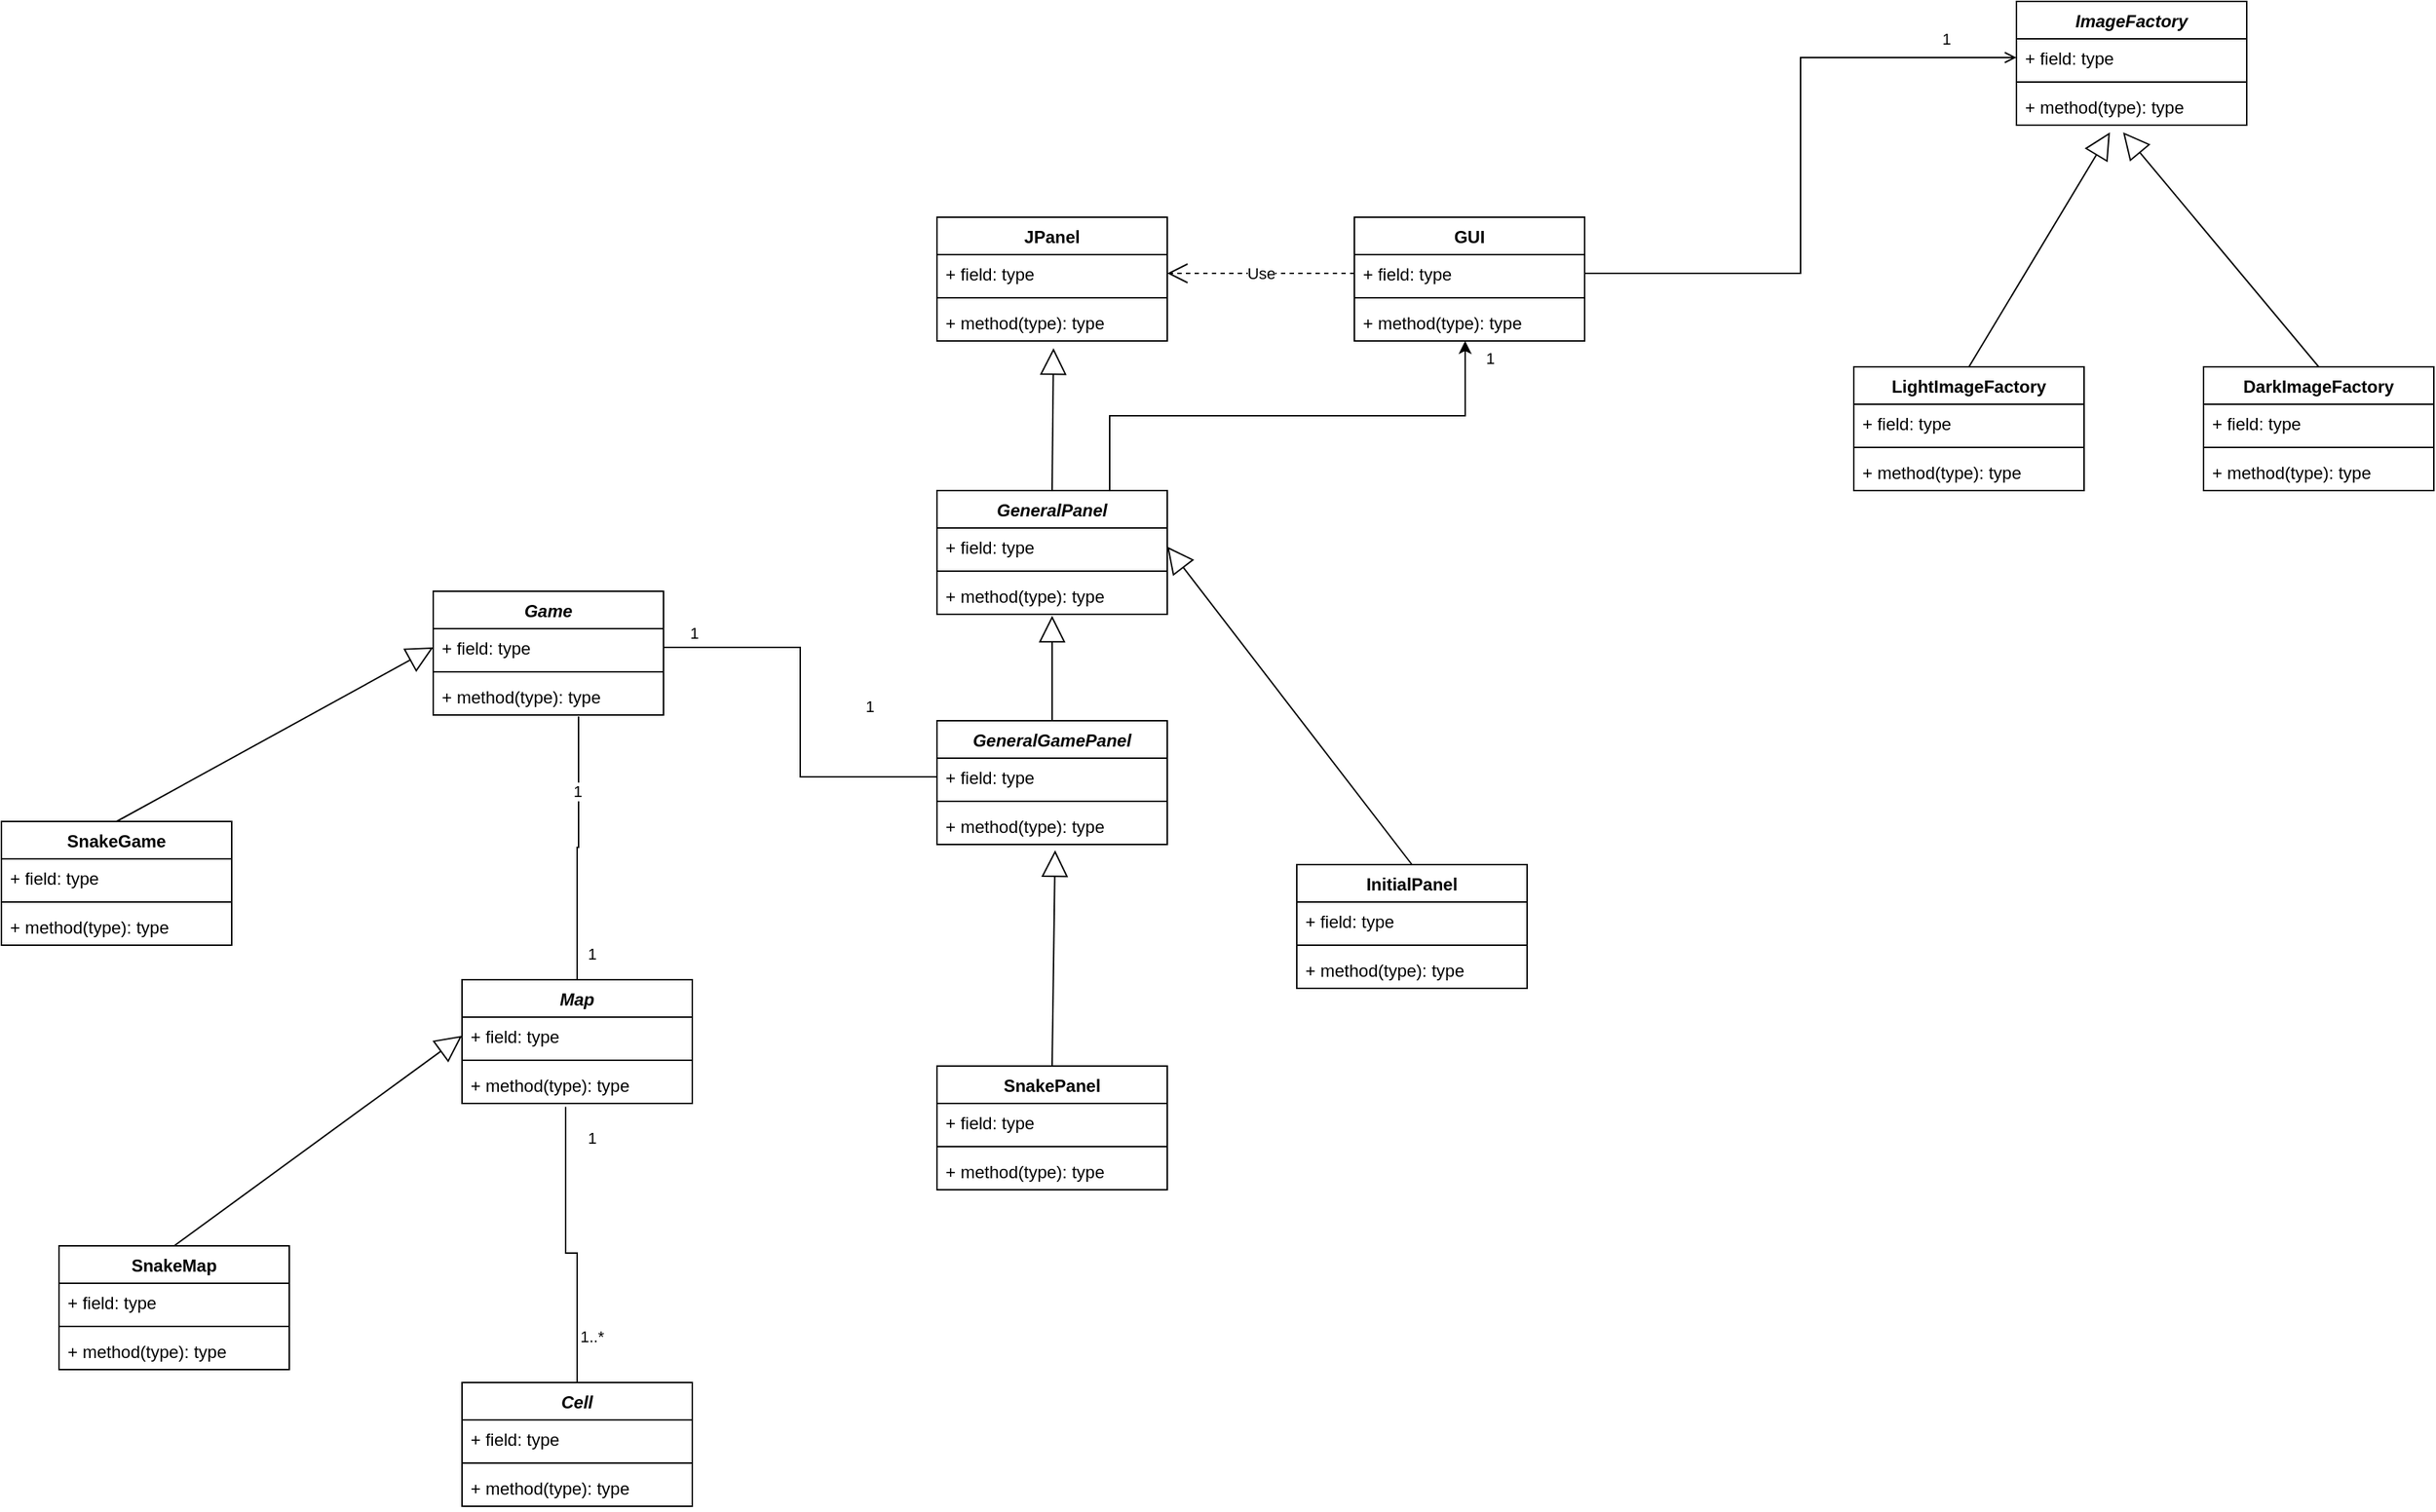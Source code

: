 <mxfile version="17.4.6" type="device"><diagram id="C5RBs43oDa-KdzZeNtuy" name="Page-1"><mxGraphModel dx="2249" dy="1923" grid="1" gridSize="10" guides="1" tooltips="1" connect="1" arrows="1" fold="1" page="1" pageScale="1" pageWidth="827" pageHeight="1169" math="0" shadow="0"><root><mxCell id="WIyWlLk6GJQsqaUBKTNV-0"/><mxCell id="WIyWlLk6GJQsqaUBKTNV-1" parent="WIyWlLk6GJQsqaUBKTNV-0"/><mxCell id="3GEESYKeOYTT3Odo7oRk-10" value="JPanel" style="swimlane;fontStyle=1;align=center;verticalAlign=top;childLayout=stackLayout;horizontal=1;startSize=26;horizontalStack=0;resizeParent=1;resizeParentMax=0;resizeLast=0;collapsible=1;marginBottom=0;" parent="WIyWlLk6GJQsqaUBKTNV-1" vertex="1"><mxGeometry x="30" y="-130" width="160" height="86" as="geometry"/></mxCell><mxCell id="3GEESYKeOYTT3Odo7oRk-11" value="+ field: type" style="text;strokeColor=none;fillColor=none;align=left;verticalAlign=top;spacingLeft=4;spacingRight=4;overflow=hidden;rotatable=0;points=[[0,0.5],[1,0.5]];portConstraint=eastwest;" parent="3GEESYKeOYTT3Odo7oRk-10" vertex="1"><mxGeometry y="26" width="160" height="26" as="geometry"/></mxCell><mxCell id="3GEESYKeOYTT3Odo7oRk-12" value="" style="line;strokeWidth=1;fillColor=none;align=left;verticalAlign=middle;spacingTop=-1;spacingLeft=3;spacingRight=3;rotatable=0;labelPosition=right;points=[];portConstraint=eastwest;" parent="3GEESYKeOYTT3Odo7oRk-10" vertex="1"><mxGeometry y="52" width="160" height="8" as="geometry"/></mxCell><mxCell id="3GEESYKeOYTT3Odo7oRk-13" value="+ method(type): type" style="text;strokeColor=none;fillColor=none;align=left;verticalAlign=top;spacingLeft=4;spacingRight=4;overflow=hidden;rotatable=0;points=[[0,0.5],[1,0.5]];portConstraint=eastwest;" parent="3GEESYKeOYTT3Odo7oRk-10" vertex="1"><mxGeometry y="60" width="160" height="26" as="geometry"/></mxCell><mxCell id="3GEESYKeOYTT3Odo7oRk-14" value="GUI" style="swimlane;fontStyle=1;align=center;verticalAlign=top;childLayout=stackLayout;horizontal=1;startSize=26;horizontalStack=0;resizeParent=1;resizeParentMax=0;resizeLast=0;collapsible=1;marginBottom=0;" parent="WIyWlLk6GJQsqaUBKTNV-1" vertex="1"><mxGeometry x="320" y="-130" width="160" height="86" as="geometry"/></mxCell><mxCell id="3GEESYKeOYTT3Odo7oRk-15" value="+ field: type" style="text;strokeColor=none;fillColor=none;align=left;verticalAlign=top;spacingLeft=4;spacingRight=4;overflow=hidden;rotatable=0;points=[[0,0.5],[1,0.5]];portConstraint=eastwest;" parent="3GEESYKeOYTT3Odo7oRk-14" vertex="1"><mxGeometry y="26" width="160" height="26" as="geometry"/></mxCell><mxCell id="3GEESYKeOYTT3Odo7oRk-16" value="" style="line;strokeWidth=1;fillColor=none;align=left;verticalAlign=middle;spacingTop=-1;spacingLeft=3;spacingRight=3;rotatable=0;labelPosition=right;points=[];portConstraint=eastwest;" parent="3GEESYKeOYTT3Odo7oRk-14" vertex="1"><mxGeometry y="52" width="160" height="8" as="geometry"/></mxCell><mxCell id="3GEESYKeOYTT3Odo7oRk-17" value="+ method(type): type" style="text;strokeColor=none;fillColor=none;align=left;verticalAlign=top;spacingLeft=4;spacingRight=4;overflow=hidden;rotatable=0;points=[[0,0.5],[1,0.5]];portConstraint=eastwest;" parent="3GEESYKeOYTT3Odo7oRk-14" vertex="1"><mxGeometry y="60" width="160" height="26" as="geometry"/></mxCell><mxCell id="3GEESYKeOYTT3Odo7oRk-24" value="SnakePanel" style="swimlane;fontStyle=1;align=center;verticalAlign=top;childLayout=stackLayout;horizontal=1;startSize=26;horizontalStack=0;resizeParent=1;resizeParentMax=0;resizeLast=0;collapsible=1;marginBottom=0;" parent="WIyWlLk6GJQsqaUBKTNV-1" vertex="1"><mxGeometry x="30" y="460" width="160" height="86" as="geometry"/></mxCell><mxCell id="3GEESYKeOYTT3Odo7oRk-25" value="+ field: type" style="text;strokeColor=none;fillColor=none;align=left;verticalAlign=top;spacingLeft=4;spacingRight=4;overflow=hidden;rotatable=0;points=[[0,0.5],[1,0.5]];portConstraint=eastwest;" parent="3GEESYKeOYTT3Odo7oRk-24" vertex="1"><mxGeometry y="26" width="160" height="26" as="geometry"/></mxCell><mxCell id="3GEESYKeOYTT3Odo7oRk-26" value="" style="line;strokeWidth=1;fillColor=none;align=left;verticalAlign=middle;spacingTop=-1;spacingLeft=3;spacingRight=3;rotatable=0;labelPosition=right;points=[];portConstraint=eastwest;" parent="3GEESYKeOYTT3Odo7oRk-24" vertex="1"><mxGeometry y="52" width="160" height="8" as="geometry"/></mxCell><mxCell id="3GEESYKeOYTT3Odo7oRk-27" value="+ method(type): type" style="text;strokeColor=none;fillColor=none;align=left;verticalAlign=top;spacingLeft=4;spacingRight=4;overflow=hidden;rotatable=0;points=[[0,0.5],[1,0.5]];portConstraint=eastwest;" parent="3GEESYKeOYTT3Odo7oRk-24" vertex="1"><mxGeometry y="60" width="160" height="26" as="geometry"/></mxCell><mxCell id="3GEESYKeOYTT3Odo7oRk-28" value="GeneralPanel" style="swimlane;fontStyle=3;align=center;verticalAlign=top;childLayout=stackLayout;horizontal=1;startSize=26;horizontalStack=0;resizeParent=1;resizeParentMax=0;resizeLast=0;collapsible=1;marginBottom=0;" parent="WIyWlLk6GJQsqaUBKTNV-1" vertex="1"><mxGeometry x="30" y="60" width="160" height="86" as="geometry"/></mxCell><mxCell id="3GEESYKeOYTT3Odo7oRk-29" value="+ field: type" style="text;strokeColor=none;fillColor=none;align=left;verticalAlign=top;spacingLeft=4;spacingRight=4;overflow=hidden;rotatable=0;points=[[0,0.5],[1,0.5]];portConstraint=eastwest;" parent="3GEESYKeOYTT3Odo7oRk-28" vertex="1"><mxGeometry y="26" width="160" height="26" as="geometry"/></mxCell><mxCell id="3GEESYKeOYTT3Odo7oRk-30" value="" style="line;strokeWidth=1;fillColor=none;align=left;verticalAlign=middle;spacingTop=-1;spacingLeft=3;spacingRight=3;rotatable=0;labelPosition=right;points=[];portConstraint=eastwest;" parent="3GEESYKeOYTT3Odo7oRk-28" vertex="1"><mxGeometry y="52" width="160" height="8" as="geometry"/></mxCell><mxCell id="3GEESYKeOYTT3Odo7oRk-31" value="+ method(type): type" style="text;strokeColor=none;fillColor=none;align=left;verticalAlign=top;spacingLeft=4;spacingRight=4;overflow=hidden;rotatable=0;points=[[0,0.5],[1,0.5]];portConstraint=eastwest;" parent="3GEESYKeOYTT3Odo7oRk-28" vertex="1"><mxGeometry y="60" width="160" height="26" as="geometry"/></mxCell><mxCell id="3GEESYKeOYTT3Odo7oRk-32" value="InitialPanel" style="swimlane;fontStyle=1;align=center;verticalAlign=top;childLayout=stackLayout;horizontal=1;startSize=26;horizontalStack=0;resizeParent=1;resizeParentMax=0;resizeLast=0;collapsible=1;marginBottom=0;" parent="WIyWlLk6GJQsqaUBKTNV-1" vertex="1"><mxGeometry x="280" y="320" width="160" height="86" as="geometry"/></mxCell><mxCell id="3GEESYKeOYTT3Odo7oRk-33" value="+ field: type" style="text;strokeColor=none;fillColor=none;align=left;verticalAlign=top;spacingLeft=4;spacingRight=4;overflow=hidden;rotatable=0;points=[[0,0.5],[1,0.5]];portConstraint=eastwest;" parent="3GEESYKeOYTT3Odo7oRk-32" vertex="1"><mxGeometry y="26" width="160" height="26" as="geometry"/></mxCell><mxCell id="3GEESYKeOYTT3Odo7oRk-34" value="" style="line;strokeWidth=1;fillColor=none;align=left;verticalAlign=middle;spacingTop=-1;spacingLeft=3;spacingRight=3;rotatable=0;labelPosition=right;points=[];portConstraint=eastwest;" parent="3GEESYKeOYTT3Odo7oRk-32" vertex="1"><mxGeometry y="52" width="160" height="8" as="geometry"/></mxCell><mxCell id="3GEESYKeOYTT3Odo7oRk-35" value="+ method(type): type" style="text;strokeColor=none;fillColor=none;align=left;verticalAlign=top;spacingLeft=4;spacingRight=4;overflow=hidden;rotatable=0;points=[[0,0.5],[1,0.5]];portConstraint=eastwest;" parent="3GEESYKeOYTT3Odo7oRk-32" vertex="1"><mxGeometry y="60" width="160" height="26" as="geometry"/></mxCell><mxCell id="3GEESYKeOYTT3Odo7oRk-36" value="GeneralGamePanel" style="swimlane;fontStyle=3;align=center;verticalAlign=top;childLayout=stackLayout;horizontal=1;startSize=26;horizontalStack=0;resizeParent=1;resizeParentMax=0;resizeLast=0;collapsible=1;marginBottom=0;" parent="WIyWlLk6GJQsqaUBKTNV-1" vertex="1"><mxGeometry x="30" y="220" width="160" height="86" as="geometry"/></mxCell><mxCell id="3GEESYKeOYTT3Odo7oRk-37" value="+ field: type" style="text;strokeColor=none;fillColor=none;align=left;verticalAlign=top;spacingLeft=4;spacingRight=4;overflow=hidden;rotatable=0;points=[[0,0.5],[1,0.5]];portConstraint=eastwest;" parent="3GEESYKeOYTT3Odo7oRk-36" vertex="1"><mxGeometry y="26" width="160" height="26" as="geometry"/></mxCell><mxCell id="3GEESYKeOYTT3Odo7oRk-38" value="" style="line;strokeWidth=1;fillColor=none;align=left;verticalAlign=middle;spacingTop=-1;spacingLeft=3;spacingRight=3;rotatable=0;labelPosition=right;points=[];portConstraint=eastwest;" parent="3GEESYKeOYTT3Odo7oRk-36" vertex="1"><mxGeometry y="52" width="160" height="8" as="geometry"/></mxCell><mxCell id="3GEESYKeOYTT3Odo7oRk-39" value="+ method(type): type" style="text;strokeColor=none;fillColor=none;align=left;verticalAlign=top;spacingLeft=4;spacingRight=4;overflow=hidden;rotatable=0;points=[[0,0.5],[1,0.5]];portConstraint=eastwest;" parent="3GEESYKeOYTT3Odo7oRk-36" vertex="1"><mxGeometry y="60" width="160" height="26" as="geometry"/></mxCell><mxCell id="3GEESYKeOYTT3Odo7oRk-40" value="" style="endArrow=block;endSize=16;endFill=0;html=1;rounded=0;entryX=0.506;entryY=1.192;entryDx=0;entryDy=0;entryPerimeter=0;exitX=0.5;exitY=0;exitDx=0;exitDy=0;" parent="WIyWlLk6GJQsqaUBKTNV-1" source="3GEESYKeOYTT3Odo7oRk-28" target="3GEESYKeOYTT3Odo7oRk-13" edge="1"><mxGeometry width="160" relative="1" as="geometry"><mxPoint x="380" y="130" as="sourcePoint"/><mxPoint x="540" y="130" as="targetPoint"/></mxGeometry></mxCell><mxCell id="3GEESYKeOYTT3Odo7oRk-41" value="" style="endArrow=block;endSize=16;endFill=0;html=1;rounded=0;entryX=0.5;entryY=1.038;entryDx=0;entryDy=0;entryPerimeter=0;exitX=0.5;exitY=0;exitDx=0;exitDy=0;" parent="WIyWlLk6GJQsqaUBKTNV-1" source="3GEESYKeOYTT3Odo7oRk-36" target="3GEESYKeOYTT3Odo7oRk-31" edge="1"><mxGeometry width="160" relative="1" as="geometry"><mxPoint x="120" y="70" as="sourcePoint"/><mxPoint x="120.96" y="-29.008" as="targetPoint"/></mxGeometry></mxCell><mxCell id="3GEESYKeOYTT3Odo7oRk-43" value="" style="endArrow=block;endSize=16;endFill=0;html=1;rounded=0;entryX=0.513;entryY=1.154;entryDx=0;entryDy=0;exitX=0.5;exitY=0;exitDx=0;exitDy=0;entryPerimeter=0;" parent="WIyWlLk6GJQsqaUBKTNV-1" source="3GEESYKeOYTT3Odo7oRk-24" target="3GEESYKeOYTT3Odo7oRk-39" edge="1"><mxGeometry width="160" relative="1" as="geometry"><mxPoint x="360" y="230" as="sourcePoint"/><mxPoint x="200" y="109" as="targetPoint"/></mxGeometry></mxCell><mxCell id="3GEESYKeOYTT3Odo7oRk-50" value="Use" style="endArrow=open;endSize=12;dashed=1;html=1;rounded=0;exitX=0;exitY=0.5;exitDx=0;exitDy=0;entryX=1;entryY=0.5;entryDx=0;entryDy=0;" parent="WIyWlLk6GJQsqaUBKTNV-1" source="3GEESYKeOYTT3Odo7oRk-15" target="3GEESYKeOYTT3Odo7oRk-11" edge="1"><mxGeometry width="160" relative="1" as="geometry"><mxPoint x="190" y="180" as="sourcePoint"/><mxPoint x="350" y="180" as="targetPoint"/></mxGeometry></mxCell><mxCell id="i-spC_hIaxS59kh87ffa-0" value="ImageFactory" style="swimlane;fontStyle=3;align=center;verticalAlign=top;childLayout=stackLayout;horizontal=1;startSize=26;horizontalStack=0;resizeParent=1;resizeParentMax=0;resizeLast=0;collapsible=1;marginBottom=0;" parent="WIyWlLk6GJQsqaUBKTNV-1" vertex="1"><mxGeometry x="780" y="-280" width="160" height="86" as="geometry"/></mxCell><mxCell id="i-spC_hIaxS59kh87ffa-1" value="+ field: type" style="text;strokeColor=none;fillColor=none;align=left;verticalAlign=top;spacingLeft=4;spacingRight=4;overflow=hidden;rotatable=0;points=[[0,0.5],[1,0.5]];portConstraint=eastwest;" parent="i-spC_hIaxS59kh87ffa-0" vertex="1"><mxGeometry y="26" width="160" height="26" as="geometry"/></mxCell><mxCell id="i-spC_hIaxS59kh87ffa-2" value="" style="line;strokeWidth=1;fillColor=none;align=left;verticalAlign=middle;spacingTop=-1;spacingLeft=3;spacingRight=3;rotatable=0;labelPosition=right;points=[];portConstraint=eastwest;" parent="i-spC_hIaxS59kh87ffa-0" vertex="1"><mxGeometry y="52" width="160" height="8" as="geometry"/></mxCell><mxCell id="i-spC_hIaxS59kh87ffa-3" value="+ method(type): type" style="text;strokeColor=none;fillColor=none;align=left;verticalAlign=top;spacingLeft=4;spacingRight=4;overflow=hidden;rotatable=0;points=[[0,0.5],[1,0.5]];portConstraint=eastwest;" parent="i-spC_hIaxS59kh87ffa-0" vertex="1"><mxGeometry y="60" width="160" height="26" as="geometry"/></mxCell><mxCell id="i-spC_hIaxS59kh87ffa-4" style="edgeStyle=orthogonalEdgeStyle;rounded=0;orthogonalLoop=1;jettySize=auto;html=1;exitX=1;exitY=0.5;exitDx=0;exitDy=0;entryX=0;entryY=0.5;entryDx=0;entryDy=0;endArrow=open;endFill=0;startArrow=none;startFill=0;" parent="WIyWlLk6GJQsqaUBKTNV-1" source="3GEESYKeOYTT3Odo7oRk-15" target="i-spC_hIaxS59kh87ffa-1" edge="1"><mxGeometry relative="1" as="geometry"/></mxCell><mxCell id="i-spC_hIaxS59kh87ffa-5" value="1" style="edgeLabel;html=1;align=center;verticalAlign=middle;resizable=0;points=[];" parent="i-spC_hIaxS59kh87ffa-4" vertex="1" connectable="0"><mxGeometry x="-0.919" y="-1" relative="1" as="geometry"><mxPoint x="233" y="-164" as="offset"/></mxGeometry></mxCell><mxCell id="i-spC_hIaxS59kh87ffa-6" value="DarkImageFactory" style="swimlane;fontStyle=1;align=center;verticalAlign=top;childLayout=stackLayout;horizontal=1;startSize=26;horizontalStack=0;resizeParent=1;resizeParentMax=0;resizeLast=0;collapsible=1;marginBottom=0;" parent="WIyWlLk6GJQsqaUBKTNV-1" vertex="1"><mxGeometry x="910" y="-26" width="160" height="86" as="geometry"/></mxCell><mxCell id="i-spC_hIaxS59kh87ffa-7" value="+ field: type" style="text;strokeColor=none;fillColor=none;align=left;verticalAlign=top;spacingLeft=4;spacingRight=4;overflow=hidden;rotatable=0;points=[[0,0.5],[1,0.5]];portConstraint=eastwest;" parent="i-spC_hIaxS59kh87ffa-6" vertex="1"><mxGeometry y="26" width="160" height="26" as="geometry"/></mxCell><mxCell id="i-spC_hIaxS59kh87ffa-8" value="" style="line;strokeWidth=1;fillColor=none;align=left;verticalAlign=middle;spacingTop=-1;spacingLeft=3;spacingRight=3;rotatable=0;labelPosition=right;points=[];portConstraint=eastwest;" parent="i-spC_hIaxS59kh87ffa-6" vertex="1"><mxGeometry y="52" width="160" height="8" as="geometry"/></mxCell><mxCell id="i-spC_hIaxS59kh87ffa-9" value="+ method(type): type" style="text;strokeColor=none;fillColor=none;align=left;verticalAlign=top;spacingLeft=4;spacingRight=4;overflow=hidden;rotatable=0;points=[[0,0.5],[1,0.5]];portConstraint=eastwest;" parent="i-spC_hIaxS59kh87ffa-6" vertex="1"><mxGeometry y="60" width="160" height="26" as="geometry"/></mxCell><mxCell id="i-spC_hIaxS59kh87ffa-10" value="LightImageFactory" style="swimlane;fontStyle=1;align=center;verticalAlign=top;childLayout=stackLayout;horizontal=1;startSize=26;horizontalStack=0;resizeParent=1;resizeParentMax=0;resizeLast=0;collapsible=1;marginBottom=0;" parent="WIyWlLk6GJQsqaUBKTNV-1" vertex="1"><mxGeometry x="667" y="-26" width="160" height="86" as="geometry"/></mxCell><mxCell id="i-spC_hIaxS59kh87ffa-11" value="+ field: type" style="text;strokeColor=none;fillColor=none;align=left;verticalAlign=top;spacingLeft=4;spacingRight=4;overflow=hidden;rotatable=0;points=[[0,0.5],[1,0.5]];portConstraint=eastwest;" parent="i-spC_hIaxS59kh87ffa-10" vertex="1"><mxGeometry y="26" width="160" height="26" as="geometry"/></mxCell><mxCell id="i-spC_hIaxS59kh87ffa-12" value="" style="line;strokeWidth=1;fillColor=none;align=left;verticalAlign=middle;spacingTop=-1;spacingLeft=3;spacingRight=3;rotatable=0;labelPosition=right;points=[];portConstraint=eastwest;" parent="i-spC_hIaxS59kh87ffa-10" vertex="1"><mxGeometry y="52" width="160" height="8" as="geometry"/></mxCell><mxCell id="i-spC_hIaxS59kh87ffa-13" value="+ method(type): type" style="text;strokeColor=none;fillColor=none;align=left;verticalAlign=top;spacingLeft=4;spacingRight=4;overflow=hidden;rotatable=0;points=[[0,0.5],[1,0.5]];portConstraint=eastwest;" parent="i-spC_hIaxS59kh87ffa-10" vertex="1"><mxGeometry y="60" width="160" height="26" as="geometry"/></mxCell><mxCell id="i-spC_hIaxS59kh87ffa-19" value="" style="endArrow=block;endSize=16;endFill=0;html=1;rounded=0;strokeWidth=1;entryX=1;entryY=0.5;entryDx=0;entryDy=0;exitX=0.5;exitY=0;exitDx=0;exitDy=0;" parent="WIyWlLk6GJQsqaUBKTNV-1" source="3GEESYKeOYTT3Odo7oRk-32" target="3GEESYKeOYTT3Odo7oRk-29" edge="1"><mxGeometry width="160" relative="1" as="geometry"><mxPoint x="520" y="40" as="sourcePoint"/><mxPoint x="680" y="40" as="targetPoint"/></mxGeometry></mxCell><mxCell id="i-spC_hIaxS59kh87ffa-20" value="" style="endArrow=block;endSize=16;endFill=0;html=1;rounded=0;strokeWidth=1;entryX=0.463;entryY=1.192;entryDx=0;entryDy=0;exitX=0.5;exitY=0;exitDx=0;exitDy=0;entryPerimeter=0;" parent="WIyWlLk6GJQsqaUBKTNV-1" source="i-spC_hIaxS59kh87ffa-6" target="i-spC_hIaxS59kh87ffa-3" edge="1"><mxGeometry width="160" relative="1" as="geometry"><mxPoint x="370" y="230" as="sourcePoint"/><mxPoint x="200" y="109" as="targetPoint"/></mxGeometry></mxCell><mxCell id="i-spC_hIaxS59kh87ffa-21" value="" style="endArrow=block;endSize=16;endFill=0;html=1;rounded=0;strokeWidth=1;exitX=0.5;exitY=0;exitDx=0;exitDy=0;entryX=0.406;entryY=1.192;entryDx=0;entryDy=0;entryPerimeter=0;" parent="WIyWlLk6GJQsqaUBKTNV-1" source="i-spC_hIaxS59kh87ffa-10" target="i-spC_hIaxS59kh87ffa-3" edge="1"><mxGeometry width="160" relative="1" as="geometry"><mxPoint x="1000" y="-16" as="sourcePoint"/><mxPoint x="770" y="-80" as="targetPoint"/></mxGeometry></mxCell><mxCell id="iXbojbt5v31KY-kPOhyh-0" value="Map" style="swimlane;fontStyle=3;align=center;verticalAlign=top;childLayout=stackLayout;horizontal=1;startSize=26;horizontalStack=0;resizeParent=1;resizeParentMax=0;resizeLast=0;collapsible=1;marginBottom=0;" parent="WIyWlLk6GJQsqaUBKTNV-1" vertex="1"><mxGeometry x="-300" y="400" width="160" height="86" as="geometry"/></mxCell><mxCell id="iXbojbt5v31KY-kPOhyh-1" value="+ field: type" style="text;strokeColor=none;fillColor=none;align=left;verticalAlign=top;spacingLeft=4;spacingRight=4;overflow=hidden;rotatable=0;points=[[0,0.5],[1,0.5]];portConstraint=eastwest;" parent="iXbojbt5v31KY-kPOhyh-0" vertex="1"><mxGeometry y="26" width="160" height="26" as="geometry"/></mxCell><mxCell id="iXbojbt5v31KY-kPOhyh-2" value="" style="line;strokeWidth=1;fillColor=none;align=left;verticalAlign=middle;spacingTop=-1;spacingLeft=3;spacingRight=3;rotatable=0;labelPosition=right;points=[];portConstraint=eastwest;" parent="iXbojbt5v31KY-kPOhyh-0" vertex="1"><mxGeometry y="52" width="160" height="8" as="geometry"/></mxCell><mxCell id="iXbojbt5v31KY-kPOhyh-3" value="+ method(type): type" style="text;strokeColor=none;fillColor=none;align=left;verticalAlign=top;spacingLeft=4;spacingRight=4;overflow=hidden;rotatable=0;points=[[0,0.5],[1,0.5]];portConstraint=eastwest;" parent="iXbojbt5v31KY-kPOhyh-0" vertex="1"><mxGeometry y="60" width="160" height="26" as="geometry"/></mxCell><mxCell id="iXbojbt5v31KY-kPOhyh-4" value="Game" style="swimlane;fontStyle=3;align=center;verticalAlign=top;childLayout=stackLayout;horizontal=1;startSize=26;horizontalStack=0;resizeParent=1;resizeParentMax=0;resizeLast=0;collapsible=1;marginBottom=0;" parent="WIyWlLk6GJQsqaUBKTNV-1" vertex="1"><mxGeometry x="-320" y="130" width="160" height="86" as="geometry"/></mxCell><mxCell id="iXbojbt5v31KY-kPOhyh-5" value="+ field: type" style="text;strokeColor=none;fillColor=none;align=left;verticalAlign=top;spacingLeft=4;spacingRight=4;overflow=hidden;rotatable=0;points=[[0,0.5],[1,0.5]];portConstraint=eastwest;" parent="iXbojbt5v31KY-kPOhyh-4" vertex="1"><mxGeometry y="26" width="160" height="26" as="geometry"/></mxCell><mxCell id="iXbojbt5v31KY-kPOhyh-6" value="" style="line;strokeWidth=1;fillColor=none;align=left;verticalAlign=middle;spacingTop=-1;spacingLeft=3;spacingRight=3;rotatable=0;labelPosition=right;points=[];portConstraint=eastwest;" parent="iXbojbt5v31KY-kPOhyh-4" vertex="1"><mxGeometry y="52" width="160" height="8" as="geometry"/></mxCell><mxCell id="iXbojbt5v31KY-kPOhyh-7" value="+ method(type): type" style="text;strokeColor=none;fillColor=none;align=left;verticalAlign=top;spacingLeft=4;spacingRight=4;overflow=hidden;rotatable=0;points=[[0,0.5],[1,0.5]];portConstraint=eastwest;" parent="iXbojbt5v31KY-kPOhyh-4" vertex="1"><mxGeometry y="60" width="160" height="26" as="geometry"/></mxCell><mxCell id="iXbojbt5v31KY-kPOhyh-11" style="edgeStyle=orthogonalEdgeStyle;rounded=0;orthogonalLoop=1;jettySize=auto;html=1;exitX=0.5;exitY=0;exitDx=0;exitDy=0;entryX=0.631;entryY=1.038;entryDx=0;entryDy=0;endArrow=none;endFill=0;startArrow=none;startFill=0;entryPerimeter=0;" parent="WIyWlLk6GJQsqaUBKTNV-1" source="iXbojbt5v31KY-kPOhyh-0" target="iXbojbt5v31KY-kPOhyh-7" edge="1"><mxGeometry relative="1" as="geometry"><mxPoint x="490" y="-81" as="sourcePoint"/><mxPoint x="790" y="-231" as="targetPoint"/></mxGeometry></mxCell><mxCell id="iXbojbt5v31KY-kPOhyh-12" value="1" style="edgeLabel;html=1;align=center;verticalAlign=middle;resizable=0;points=[];" parent="iXbojbt5v31KY-kPOhyh-11" vertex="1" connectable="0"><mxGeometry x="-0.919" y="-1" relative="1" as="geometry"><mxPoint x="-1" y="-124" as="offset"/></mxGeometry></mxCell><mxCell id="iXbojbt5v31KY-kPOhyh-13" value="1" style="edgeLabel;html=1;align=center;verticalAlign=middle;resizable=0;points=[];" parent="iXbojbt5v31KY-kPOhyh-11" vertex="1" connectable="0"><mxGeometry x="-0.919" y="-1" relative="1" as="geometry"><mxPoint x="9" y="-11" as="offset"/></mxGeometry></mxCell><mxCell id="iXbojbt5v31KY-kPOhyh-14" style="edgeStyle=orthogonalEdgeStyle;rounded=0;orthogonalLoop=1;jettySize=auto;html=1;exitX=1;exitY=0.5;exitDx=0;exitDy=0;entryX=0;entryY=0.5;entryDx=0;entryDy=0;endArrow=none;endFill=0;startArrow=none;startFill=0;" parent="WIyWlLk6GJQsqaUBKTNV-1" source="iXbojbt5v31KY-kPOhyh-5" target="3GEESYKeOYTT3Odo7oRk-37" edge="1"><mxGeometry relative="1" as="geometry"><mxPoint x="-190" y="410" as="sourcePoint"/><mxPoint x="-189.04" y="256.988" as="targetPoint"/></mxGeometry></mxCell><mxCell id="iXbojbt5v31KY-kPOhyh-15" value="1" style="edgeLabel;html=1;align=center;verticalAlign=middle;resizable=0;points=[];" parent="iXbojbt5v31KY-kPOhyh-14" vertex="1" connectable="0"><mxGeometry x="-0.919" y="-1" relative="1" as="geometry"><mxPoint x="131" y="40" as="offset"/></mxGeometry></mxCell><mxCell id="iXbojbt5v31KY-kPOhyh-16" value="1" style="edgeLabel;html=1;align=center;verticalAlign=middle;resizable=0;points=[];" parent="iXbojbt5v31KY-kPOhyh-14" vertex="1" connectable="0"><mxGeometry x="-0.919" y="-1" relative="1" as="geometry"><mxPoint x="9" y="-11" as="offset"/></mxGeometry></mxCell><mxCell id="iXbojbt5v31KY-kPOhyh-17" style="edgeStyle=orthogonalEdgeStyle;rounded=0;orthogonalLoop=1;jettySize=auto;html=1;exitX=0.75;exitY=0;exitDx=0;exitDy=0;entryX=0.481;entryY=1;entryDx=0;entryDy=0;entryPerimeter=0;endArrow=classic;endFill=1;" parent="WIyWlLk6GJQsqaUBKTNV-1" source="3GEESYKeOYTT3Odo7oRk-28" target="3GEESYKeOYTT3Odo7oRk-17" edge="1"><mxGeometry relative="1" as="geometry"/></mxCell><mxCell id="iXbojbt5v31KY-kPOhyh-18" value="1" style="edgeLabel;html=1;align=center;verticalAlign=middle;resizable=0;points=[];" parent="iXbojbt5v31KY-kPOhyh-17" vertex="1" connectable="0"><mxGeometry x="0.847" y="-3" relative="1" as="geometry"><mxPoint x="14" y="-15" as="offset"/></mxGeometry></mxCell><mxCell id="iXbojbt5v31KY-kPOhyh-19" value="SnakeGame" style="swimlane;fontStyle=1;align=center;verticalAlign=top;childLayout=stackLayout;horizontal=1;startSize=26;horizontalStack=0;resizeParent=1;resizeParentMax=0;resizeLast=0;collapsible=1;marginBottom=0;" parent="WIyWlLk6GJQsqaUBKTNV-1" vertex="1"><mxGeometry x="-620" y="290" width="160" height="86" as="geometry"/></mxCell><mxCell id="iXbojbt5v31KY-kPOhyh-20" value="+ field: type" style="text;strokeColor=none;fillColor=none;align=left;verticalAlign=top;spacingLeft=4;spacingRight=4;overflow=hidden;rotatable=0;points=[[0,0.5],[1,0.5]];portConstraint=eastwest;" parent="iXbojbt5v31KY-kPOhyh-19" vertex="1"><mxGeometry y="26" width="160" height="26" as="geometry"/></mxCell><mxCell id="iXbojbt5v31KY-kPOhyh-21" value="" style="line;strokeWidth=1;fillColor=none;align=left;verticalAlign=middle;spacingTop=-1;spacingLeft=3;spacingRight=3;rotatable=0;labelPosition=right;points=[];portConstraint=eastwest;" parent="iXbojbt5v31KY-kPOhyh-19" vertex="1"><mxGeometry y="52" width="160" height="8" as="geometry"/></mxCell><mxCell id="iXbojbt5v31KY-kPOhyh-22" value="+ method(type): type" style="text;strokeColor=none;fillColor=none;align=left;verticalAlign=top;spacingLeft=4;spacingRight=4;overflow=hidden;rotatable=0;points=[[0,0.5],[1,0.5]];portConstraint=eastwest;" parent="iXbojbt5v31KY-kPOhyh-19" vertex="1"><mxGeometry y="60" width="160" height="26" as="geometry"/></mxCell><mxCell id="iXbojbt5v31KY-kPOhyh-23" value="" style="endArrow=block;endSize=16;endFill=0;html=1;rounded=0;entryX=0;entryY=0.5;entryDx=0;entryDy=0;exitX=0.5;exitY=0;exitDx=0;exitDy=0;" parent="WIyWlLk6GJQsqaUBKTNV-1" source="iXbojbt5v31KY-kPOhyh-19" target="iXbojbt5v31KY-kPOhyh-5" edge="1"><mxGeometry width="160" relative="1" as="geometry"><mxPoint x="120" y="470" as="sourcePoint"/><mxPoint x="122.08" y="320.004" as="targetPoint"/></mxGeometry></mxCell><mxCell id="iXbojbt5v31KY-kPOhyh-24" value="Cell" style="swimlane;fontStyle=3;align=center;verticalAlign=top;childLayout=stackLayout;horizontal=1;startSize=26;horizontalStack=0;resizeParent=1;resizeParentMax=0;resizeLast=0;collapsible=1;marginBottom=0;" parent="WIyWlLk6GJQsqaUBKTNV-1" vertex="1"><mxGeometry x="-300" y="680" width="160" height="86" as="geometry"/></mxCell><mxCell id="iXbojbt5v31KY-kPOhyh-25" value="+ field: type" style="text;strokeColor=none;fillColor=none;align=left;verticalAlign=top;spacingLeft=4;spacingRight=4;overflow=hidden;rotatable=0;points=[[0,0.5],[1,0.5]];portConstraint=eastwest;" parent="iXbojbt5v31KY-kPOhyh-24" vertex="1"><mxGeometry y="26" width="160" height="26" as="geometry"/></mxCell><mxCell id="iXbojbt5v31KY-kPOhyh-26" value="" style="line;strokeWidth=1;fillColor=none;align=left;verticalAlign=middle;spacingTop=-1;spacingLeft=3;spacingRight=3;rotatable=0;labelPosition=right;points=[];portConstraint=eastwest;" parent="iXbojbt5v31KY-kPOhyh-24" vertex="1"><mxGeometry y="52" width="160" height="8" as="geometry"/></mxCell><mxCell id="iXbojbt5v31KY-kPOhyh-27" value="+ method(type): type" style="text;strokeColor=none;fillColor=none;align=left;verticalAlign=top;spacingLeft=4;spacingRight=4;overflow=hidden;rotatable=0;points=[[0,0.5],[1,0.5]];portConstraint=eastwest;" parent="iXbojbt5v31KY-kPOhyh-24" vertex="1"><mxGeometry y="60" width="160" height="26" as="geometry"/></mxCell><mxCell id="iXbojbt5v31KY-kPOhyh-28" style="edgeStyle=orthogonalEdgeStyle;rounded=0;orthogonalLoop=1;jettySize=auto;html=1;exitX=0.5;exitY=0;exitDx=0;exitDy=0;entryX=0.448;entryY=1.093;entryDx=0;entryDy=0;endArrow=none;endFill=0;startArrow=none;startFill=0;entryPerimeter=0;" parent="WIyWlLk6GJQsqaUBKTNV-1" source="iXbojbt5v31KY-kPOhyh-24" target="iXbojbt5v31KY-kPOhyh-3" edge="1"><mxGeometry relative="1" as="geometry"><mxPoint x="-220" y="672" as="sourcePoint"/><mxPoint x="-223.04" y="480.002" as="targetPoint"/><Array as="points"><mxPoint x="-220" y="590"/><mxPoint x="-228" y="590"/><mxPoint x="-228" y="488"/></Array></mxGeometry></mxCell><mxCell id="iXbojbt5v31KY-kPOhyh-29" value="1" style="edgeLabel;html=1;align=center;verticalAlign=middle;resizable=0;points=[];" parent="iXbojbt5v31KY-kPOhyh-28" vertex="1" connectable="0"><mxGeometry x="-0.919" y="-1" relative="1" as="geometry"><mxPoint x="9" y="-162" as="offset"/></mxGeometry></mxCell><mxCell id="iXbojbt5v31KY-kPOhyh-30" value="1..*" style="edgeLabel;html=1;align=center;verticalAlign=middle;resizable=0;points=[];" parent="iXbojbt5v31KY-kPOhyh-28" vertex="1" connectable="0"><mxGeometry x="-0.919" y="-1" relative="1" as="geometry"><mxPoint x="9" y="-24" as="offset"/></mxGeometry></mxCell><mxCell id="DVzEvhZbXVmdyny55al2-0" value="SnakeMap" style="swimlane;fontStyle=1;align=center;verticalAlign=top;childLayout=stackLayout;horizontal=1;startSize=26;horizontalStack=0;resizeParent=1;resizeParentMax=0;resizeLast=0;collapsible=1;marginBottom=0;" parent="WIyWlLk6GJQsqaUBKTNV-1" vertex="1"><mxGeometry x="-580" y="585" width="160" height="86" as="geometry"/></mxCell><mxCell id="DVzEvhZbXVmdyny55al2-1" value="+ field: type" style="text;strokeColor=none;fillColor=none;align=left;verticalAlign=top;spacingLeft=4;spacingRight=4;overflow=hidden;rotatable=0;points=[[0,0.5],[1,0.5]];portConstraint=eastwest;" parent="DVzEvhZbXVmdyny55al2-0" vertex="1"><mxGeometry y="26" width="160" height="26" as="geometry"/></mxCell><mxCell id="DVzEvhZbXVmdyny55al2-2" value="" style="line;strokeWidth=1;fillColor=none;align=left;verticalAlign=middle;spacingTop=-1;spacingLeft=3;spacingRight=3;rotatable=0;labelPosition=right;points=[];portConstraint=eastwest;" parent="DVzEvhZbXVmdyny55al2-0" vertex="1"><mxGeometry y="52" width="160" height="8" as="geometry"/></mxCell><mxCell id="DVzEvhZbXVmdyny55al2-3" value="+ method(type): type" style="text;strokeColor=none;fillColor=none;align=left;verticalAlign=top;spacingLeft=4;spacingRight=4;overflow=hidden;rotatable=0;points=[[0,0.5],[1,0.5]];portConstraint=eastwest;" parent="DVzEvhZbXVmdyny55al2-0" vertex="1"><mxGeometry y="60" width="160" height="26" as="geometry"/></mxCell><mxCell id="DVzEvhZbXVmdyny55al2-4" value="" style="endArrow=block;endSize=16;endFill=0;html=1;rounded=0;entryX=0;entryY=0.5;entryDx=0;entryDy=0;exitX=0.5;exitY=0;exitDx=0;exitDy=0;" parent="WIyWlLk6GJQsqaUBKTNV-1" source="DVzEvhZbXVmdyny55al2-0" target="iXbojbt5v31KY-kPOhyh-1" edge="1"><mxGeometry width="160" relative="1" as="geometry"><mxPoint x="-530" y="300" as="sourcePoint"/><mxPoint x="-290" y="209" as="targetPoint"/></mxGeometry></mxCell></root></mxGraphModel></diagram></mxfile>